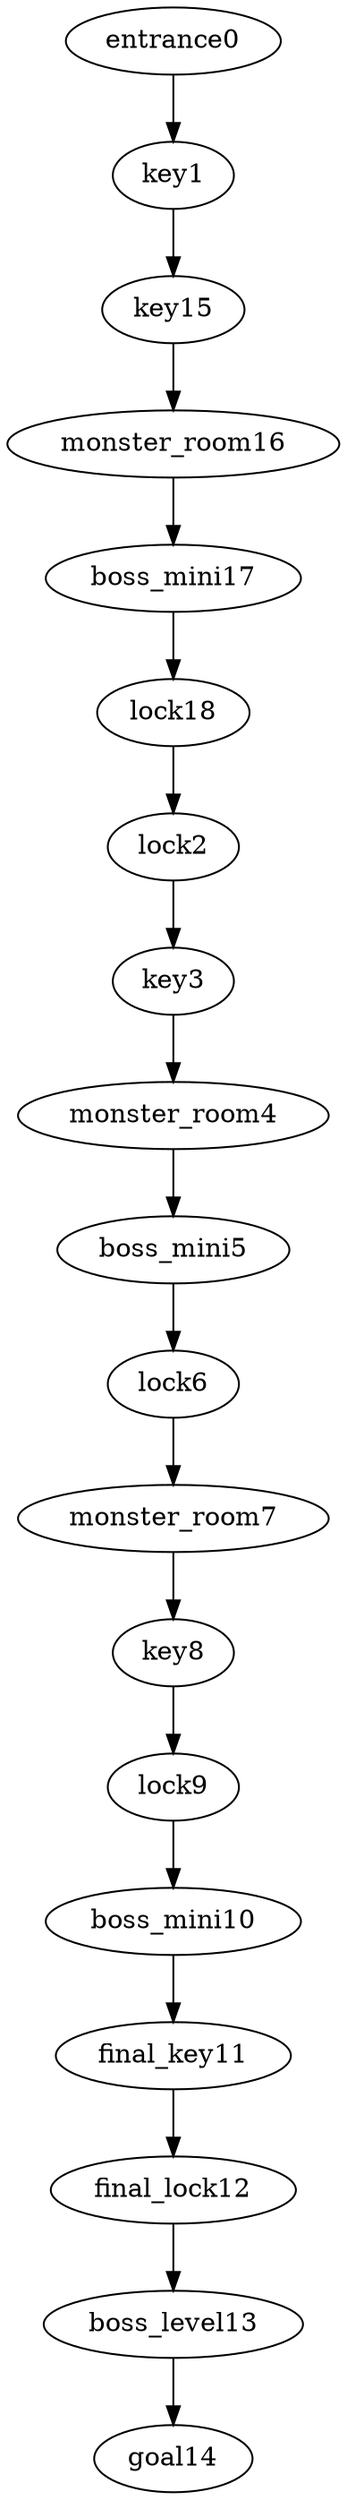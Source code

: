 digraph mission {
entrance0 -> key1
key1 -> key15
lock2 -> key3
key3 -> monster_room4
monster_room4 -> boss_mini5
boss_mini5 -> lock6
lock6 -> monster_room7
monster_room7 -> key8
key8 -> lock9
lock9 -> boss_mini10
boss_mini10 -> final_key11
final_key11 -> final_lock12
final_lock12 -> boss_level13
boss_level13 -> goal14
key15 -> monster_room16
monster_room16 -> boss_mini17
boss_mini17 -> lock18
lock18 -> lock2
}